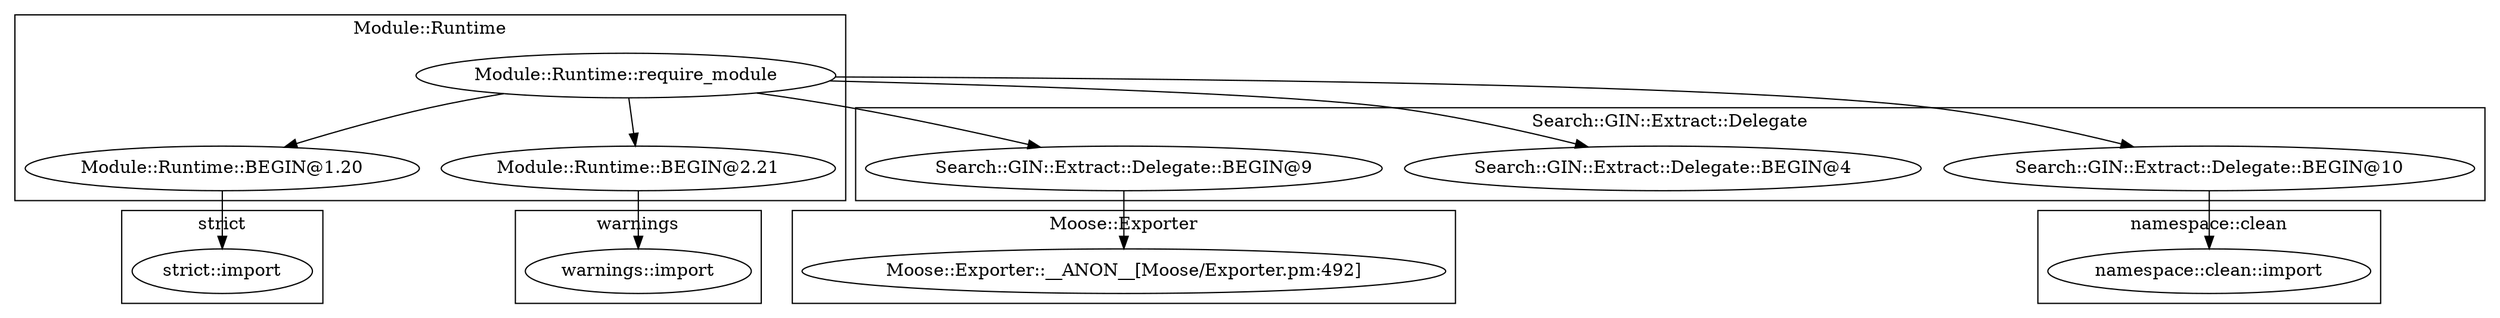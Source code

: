 digraph {
graph [overlap=false]
subgraph cluster_namespace_clean {
	label="namespace::clean";
	"namespace::clean::import";
}
subgraph cluster_warnings {
	label="warnings";
	"warnings::import";
}
subgraph cluster_Search_GIN_Extract_Delegate {
	label="Search::GIN::Extract::Delegate";
	"Search::GIN::Extract::Delegate::BEGIN@9";
	"Search::GIN::Extract::Delegate::BEGIN@4";
	"Search::GIN::Extract::Delegate::BEGIN@10";
}
subgraph cluster_Module_Runtime {
	label="Module::Runtime";
	"Module::Runtime::BEGIN@1.20";
	"Module::Runtime::require_module";
	"Module::Runtime::BEGIN@2.21";
}
subgraph cluster_Moose_Exporter {
	label="Moose::Exporter";
	"Moose::Exporter::__ANON__[Moose/Exporter.pm:492]";
}
subgraph cluster_strict {
	label="strict";
	"strict::import";
}
"Module::Runtime::require_module" -> "Module::Runtime::BEGIN@1.20";
"Module::Runtime::require_module" -> "Module::Runtime::BEGIN@2.21";
"Module::Runtime::require_module" -> "Search::GIN::Extract::Delegate::BEGIN@9";
"Search::GIN::Extract::Delegate::BEGIN@10" -> "namespace::clean::import";
"Module::Runtime::BEGIN@1.20" -> "strict::import";
"Module::Runtime::require_module" -> "Search::GIN::Extract::Delegate::BEGIN@10";
"Search::GIN::Extract::Delegate::BEGIN@9" -> "Moose::Exporter::__ANON__[Moose/Exporter.pm:492]";
"Module::Runtime::BEGIN@2.21" -> "warnings::import";
"Module::Runtime::require_module" -> "Search::GIN::Extract::Delegate::BEGIN@4";
}
